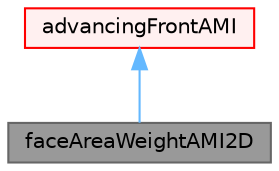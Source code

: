 digraph "faceAreaWeightAMI2D"
{
 // LATEX_PDF_SIZE
  bgcolor="transparent";
  edge [fontname=Helvetica,fontsize=10,labelfontname=Helvetica,labelfontsize=10];
  node [fontname=Helvetica,fontsize=10,shape=box,height=0.2,width=0.4];
  Node1 [id="Node000001",label="faceAreaWeightAMI2D",height=0.2,width=0.4,color="gray40", fillcolor="grey60", style="filled", fontcolor="black",tooltip="Face area weighted Arbitrary Mesh Interface (AMI) method that performs the intersection of src and tg..."];
  Node2 -> Node1 [id="edge1_Node000001_Node000002",dir="back",color="steelblue1",style="solid",tooltip=" "];
  Node2 [id="Node000002",label="advancingFrontAMI",height=0.2,width=0.4,color="red", fillcolor="#FFF0F0", style="filled",URL="$classFoam_1_1advancingFrontAMI.html",tooltip="Base class for Arbitrary Mesh Interface (AMI) methods."];
}
